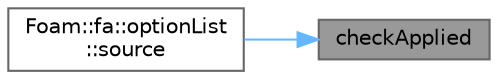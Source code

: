 digraph "checkApplied"
{
 // LATEX_PDF_SIZE
  bgcolor="transparent";
  edge [fontname=Helvetica,fontsize=10,labelfontname=Helvetica,labelfontsize=10];
  node [fontname=Helvetica,fontsize=10,shape=box,height=0.2,width=0.4];
  rankdir="RL";
  Node1 [id="Node000001",label="checkApplied",height=0.2,width=0.4,color="gray40", fillcolor="grey60", style="filled", fontcolor="black",tooltip=" "];
  Node1 -> Node2 [id="edge1_Node000001_Node000002",dir="back",color="steelblue1",style="solid",tooltip=" "];
  Node2 [id="Node000002",label="Foam::fa::optionList\l::source",height=0.2,width=0.4,color="grey40", fillcolor="white", style="filled",URL="$classFoam_1_1fa_1_1optionList.html#a06bc001fd7157aa34036d9046be9896d",tooltip=" "];
}
